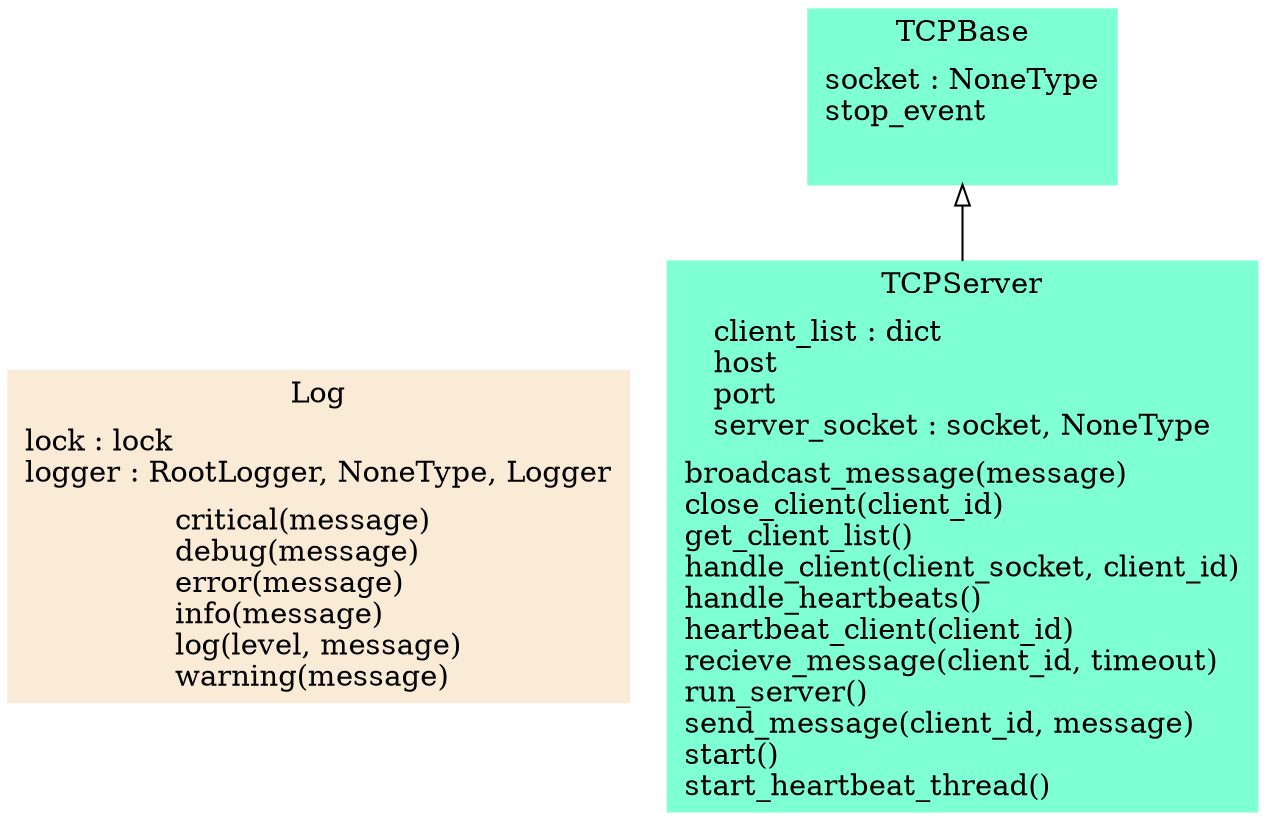 digraph "classes_Nester" {
rankdir=BT
charset="utf-8"
"logger.logger.Log" [color="antiquewhite", fontcolor="black", label=<{Log|lock : lock<br ALIGN="LEFT"/>logger : RootLogger, NoneType, Logger<br ALIGN="LEFT"/>|critical(message)<br ALIGN="LEFT"/>debug(message)<br ALIGN="LEFT"/>error(message)<br ALIGN="LEFT"/>info(message)<br ALIGN="LEFT"/>log(level, message)<br ALIGN="LEFT"/>warning(message)<br ALIGN="LEFT"/>}>, shape="record", style="filled"];
"tcp_serveur.tcp_base.TCPBase" [color="aquamarine", fontcolor="black", label=<{TCPBase|socket : NoneType<br ALIGN="LEFT"/>stop_event<br ALIGN="LEFT"/>|}>, shape="record", style="filled"];
"tcp_serveur.tcp_serveur.TCPServer" [color="aquamarine", fontcolor="black", label=<{TCPServer|client_list : dict<br ALIGN="LEFT"/>host<br ALIGN="LEFT"/>port<br ALIGN="LEFT"/>server_socket : socket, NoneType<br ALIGN="LEFT"/>|broadcast_message(message)<br ALIGN="LEFT"/>close_client(client_id)<br ALIGN="LEFT"/>get_client_list()<br ALIGN="LEFT"/>handle_client(client_socket, client_id)<br ALIGN="LEFT"/>handle_heartbeats()<br ALIGN="LEFT"/>heartbeat_client(client_id)<br ALIGN="LEFT"/>recieve_message(client_id, timeout)<br ALIGN="LEFT"/>run_server()<br ALIGN="LEFT"/>send_message(client_id, message)<br ALIGN="LEFT"/>start()<br ALIGN="LEFT"/>start_heartbeat_thread()<br ALIGN="LEFT"/>}>, shape="record", style="filled"];
"tcp_serveur.tcp_serveur.TCPServer" -> "tcp_serveur.tcp_base.TCPBase" [arrowhead="empty", arrowtail="none"];
}
